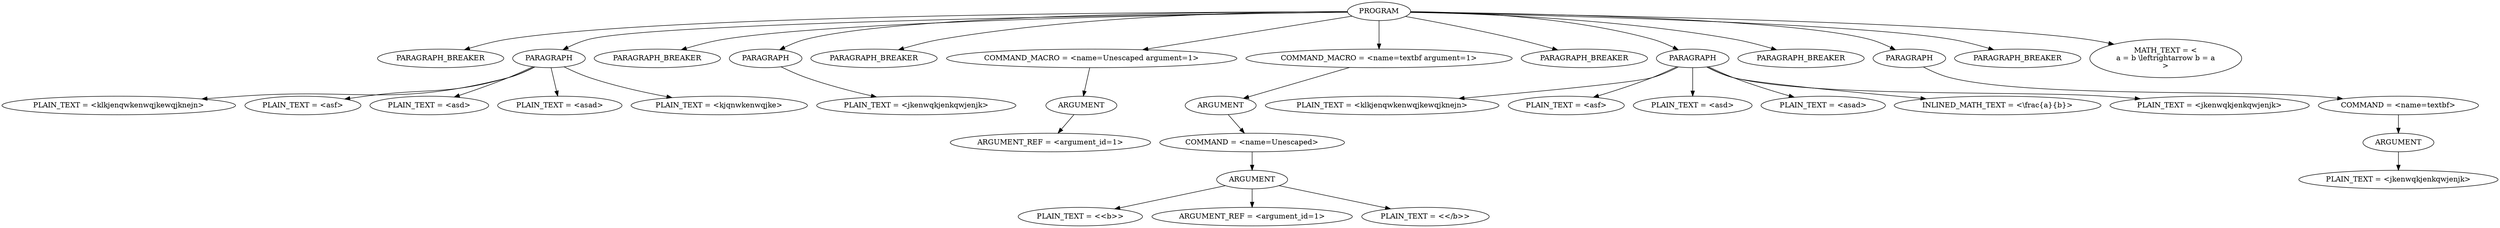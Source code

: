 digraph d {
  node_0 [label="PROGRAM"];
  node_1 [label="PARAGRAPH_BREAKER"];
  node_0 -> node_1;
  node_2 [label="PARAGRAPH"];
  node_3 [label="PLAIN_TEXT = <klkjenqwkenwqjkewqjknejn>"];
  node_2 -> node_3;
  node_4 [label="PLAIN_TEXT = <asf>"];
  node_2 -> node_4;
  node_5 [label="PLAIN_TEXT = <asd>"];
  node_2 -> node_5;
  node_6 [label="PLAIN_TEXT = <asad>"];
  node_2 -> node_6;
  node_7 [label="PLAIN_TEXT = <kjqnwkenwqjke>"];
  node_2 -> node_7;
  node_0 -> node_2;
  node_8 [label="PARAGRAPH_BREAKER"];
  node_0 -> node_8;
  node_9 [label="PARAGRAPH"];
  node_10 [label="PLAIN_TEXT = <jkenwqkjenkqwjenjk>"];
  node_9 -> node_10;
  node_0 -> node_9;
  node_11 [label="PARAGRAPH_BREAKER"];
  node_0 -> node_11;
  node_12 [label="COMMAND_MACRO = <name=Unescaped argument=1>"];
  node_13 [label="ARGUMENT"];
  node_14 [label="ARGUMENT_REF = <argument_id=1>"];
  node_13 -> node_14;
  node_12 -> node_13;
  node_0 -> node_12;
  node_15 [label="COMMAND_MACRO = <name=textbf argument=1>"];
  node_16 [label="ARGUMENT"];
  node_17 [label="COMMAND = <name=Unescaped>"];
  node_18 [label="ARGUMENT"];
  node_19 [label="PLAIN_TEXT = <<b>>"];
  node_18 -> node_19;
  node_20 [label="ARGUMENT_REF = <argument_id=1>"];
  node_18 -> node_20;
  node_21 [label="PLAIN_TEXT = <</b>>"];
  node_18 -> node_21;
  node_17 -> node_18;
  node_16 -> node_17;
  node_15 -> node_16;
  node_0 -> node_15;
  node_22 [label="PARAGRAPH_BREAKER"];
  node_0 -> node_22;
  node_23 [label="PARAGRAPH"];
  node_24 [label="PLAIN_TEXT = <klkjenqwkenwqjkewqjknejn>"];
  node_23 -> node_24;
  node_25 [label="PLAIN_TEXT = <asf>"];
  node_23 -> node_25;
  node_26 [label="PLAIN_TEXT = <asd>"];
  node_23 -> node_26;
  node_27 [label="PLAIN_TEXT = <asad>"];
  node_23 -> node_27;
  node_28 [label="INLINED_MATH_TEXT = <\\frac{a}{b}>"];
  node_23 -> node_28;
  node_29 [label="PLAIN_TEXT = <jkenwqkjenkqwjenjk>"];
  node_23 -> node_29;
  node_0 -> node_23;
  node_30 [label="PARAGRAPH_BREAKER"];
  node_0 -> node_30;
  node_31 [label="PARAGRAPH"];
  node_32 [label="COMMAND = <name=textbf>"];
  node_33 [label="ARGUMENT"];
  node_34 [label="PLAIN_TEXT = <jkenwqkjenkqwjenjk>"];
  node_33 -> node_34;
  node_32 -> node_33;
  node_31 -> node_32;
  node_0 -> node_31;
  node_35 [label="PARAGRAPH_BREAKER"];
  node_0 -> node_35;
  node_36 [label="MATH_TEXT = <
a = b \\leftrightarrow b = a
>"];
  node_0 -> node_36;
}
